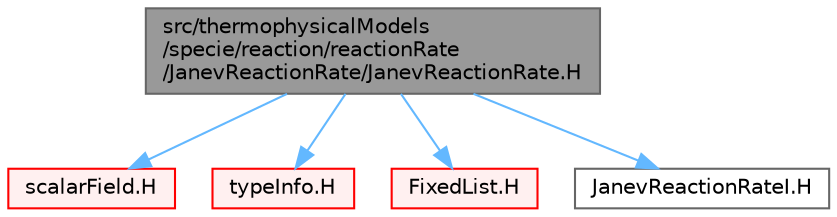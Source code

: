 digraph "src/thermophysicalModels/specie/reaction/reactionRate/JanevReactionRate/JanevReactionRate.H"
{
 // LATEX_PDF_SIZE
  bgcolor="transparent";
  edge [fontname=Helvetica,fontsize=10,labelfontname=Helvetica,labelfontsize=10];
  node [fontname=Helvetica,fontsize=10,shape=box,height=0.2,width=0.4];
  Node1 [id="Node000001",label="src/thermophysicalModels\l/specie/reaction/reactionRate\l/JanevReactionRate/JanevReactionRate.H",height=0.2,width=0.4,color="gray40", fillcolor="grey60", style="filled", fontcolor="black",tooltip=" "];
  Node1 -> Node2 [id="edge1_Node000001_Node000002",color="steelblue1",style="solid",tooltip=" "];
  Node2 [id="Node000002",label="scalarField.H",height=0.2,width=0.4,color="red", fillcolor="#FFF0F0", style="filled",URL="$scalarField_8H.html",tooltip=" "];
  Node1 -> Node138 [id="edge2_Node000001_Node000138",color="steelblue1",style="solid",tooltip=" "];
  Node138 [id="Node000138",label="typeInfo.H",height=0.2,width=0.4,color="red", fillcolor="#FFF0F0", style="filled",URL="$typeInfo_8H.html",tooltip=" "];
  Node1 -> Node99 [id="edge3_Node000001_Node000099",color="steelblue1",style="solid",tooltip=" "];
  Node99 [id="Node000099",label="FixedList.H",height=0.2,width=0.4,color="red", fillcolor="#FFF0F0", style="filled",URL="$FixedList_8H.html",tooltip=" "];
  Node1 -> Node160 [id="edge4_Node000001_Node000160",color="steelblue1",style="solid",tooltip=" "];
  Node160 [id="Node000160",label="JanevReactionRateI.H",height=0.2,width=0.4,color="grey40", fillcolor="white", style="filled",URL="$JanevReactionRateI_8H.html",tooltip=" "];
}
